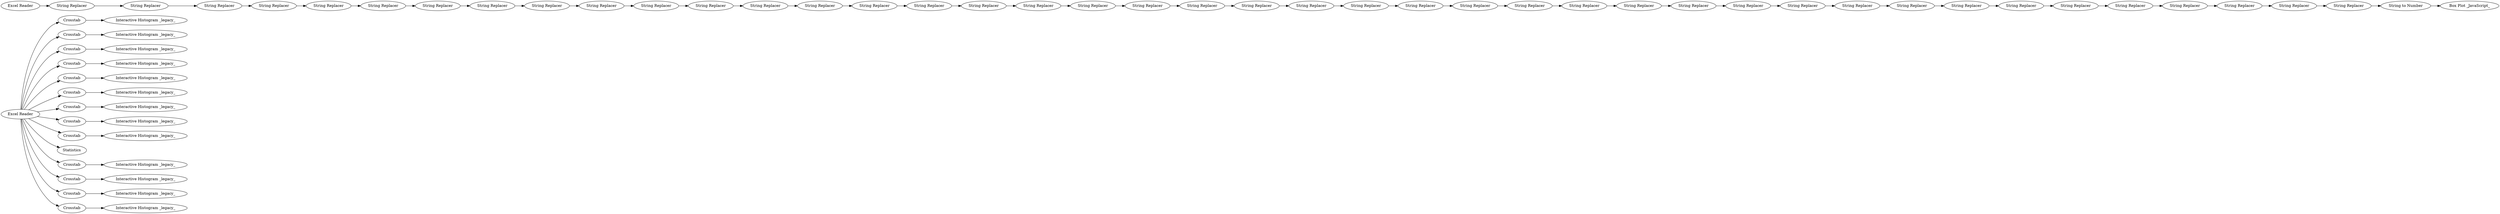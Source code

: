 digraph {
	"8417815722496133230_18" [label="Interactive Histogram _legacy_"]
	"8417815722496133230_15" [label=Crosstab]
	"8417815722496133230_59" [label="String Replacer"]
	"8417815722496133230_6" [label=Crosstab]
	"8417815722496133230_19" [label="Interactive Histogram _legacy_"]
	"8417815722496133230_17" [label="Interactive Histogram _legacy_"]
	"8417815722496133230_44" [label="Excel Reader"]
	"8417815722496133230_52" [label="String Replacer"]
	"8417815722496133230_11" [label="Interactive Histogram _legacy_"]
	"8417815722496133230_21" [label=Crosstab]
	"8417815722496133230_69" [label="String Replacer"]
	"8417815722496133230_8" [label=Crosstab]
	"8417815722496133230_82" [label="String Replacer"]
	"8417815722496133230_1" [label="Excel Reader"]
	"8417815722496133230_10" [label=Crosstab]
	"8417815722496133230_24" [label=Crosstab]
	"8417815722496133230_7" [label=Crosstab]
	"8417815722496133230_43" [label="String Replacer"]
	"8417815722496133230_25" [label="Interactive Histogram _legacy_"]
	"8417815722496133230_53" [label="String Replacer"]
	"8417815722496133230_46" [label="String Replacer"]
	"8417815722496133230_80" [label="String Replacer"]
	"8417815722496133230_14" [label="Interactive Histogram _legacy_"]
	"8417815722496133230_72" [label="String Replacer"]
	"8417815722496133230_20" [label="Interactive Histogram _legacy_"]
	"8417815722496133230_83" [label="String Replacer"]
	"8417815722496133230_16" [label="Interactive Histogram _legacy_"]
	"8417815722496133230_56" [label="String Replacer"]
	"8417815722496133230_67" [label="String Replacer"]
	"8417815722496133230_12" [label="Interactive Histogram _legacy_"]
	"8417815722496133230_87" [label="Box Plot _JavaScript_"]
	"8417815722496133230_73" [label="String Replacer"]
	"8417815722496133230_71" [label="String Replacer"]
	"8417815722496133230_77" [label="String Replacer"]
	"8417815722496133230_49" [label="String Replacer"]
	"8417815722496133230_79" [label="String Replacer"]
	"8417815722496133230_4" [label=Crosstab]
	"8417815722496133230_86" [label="String to Number"]
	"8417815722496133230_5" [label=Crosstab]
	"8417815722496133230_26" [label="Interactive Histogram _legacy_"]
	"8417815722496133230_28" [label=Statistics]
	"8417815722496133230_57" [label="String Replacer"]
	"8417815722496133230_3" [label="Interactive Histogram _legacy_"]
	"8417815722496133230_63" [label="String Replacer"]
	"8417815722496133230_54" [label="String Replacer"]
	"8417815722496133230_50" [label="String Replacer"]
	"8417815722496133230_66" [label="String Replacer"]
	"8417815722496133230_84" [label="String Replacer"]
	"8417815722496133230_64" [label="String Replacer"]
	"8417815722496133230_27" [label="Interactive Histogram _legacy_"]
	"8417815722496133230_45" [label="String Replacer"]
	"8417815722496133230_47" [label="String Replacer"]
	"8417815722496133230_22" [label=Crosstab]
	"8417815722496133230_62" [label="String Replacer"]
	"8417815722496133230_70" [label="String Replacer"]
	"8417815722496133230_65" [label="String Replacer"]
	"8417815722496133230_75" [label="String Replacer"]
	"8417815722496133230_81" [label="String Replacer"]
	"8417815722496133230_85" [label="String Replacer"]
	"8417815722496133230_55" [label="String Replacer"]
	"8417815722496133230_60" [label="String Replacer"]
	"8417815722496133230_74" [label="String Replacer"]
	"8417815722496133230_13" [label="Interactive Histogram _legacy_"]
	"8417815722496133230_76" [label="String Replacer"]
	"8417815722496133230_68" [label="String Replacer"]
	"8417815722496133230_23" [label=Crosstab]
	"8417815722496133230_78" [label="String Replacer"]
	"8417815722496133230_51" [label="String Replacer"]
	"8417815722496133230_9" [label=Crosstab]
	"8417815722496133230_58" [label="String Replacer"]
	"8417815722496133230_61" [label="String Replacer"]
	"8417815722496133230_2" [label=Crosstab]
	"8417815722496133230_48" [label="String Replacer"]
	"8417815722496133230_21" -> "8417815722496133230_20"
	"8417815722496133230_75" -> "8417815722496133230_76"
	"8417815722496133230_57" -> "8417815722496133230_58"
	"8417815722496133230_85" -> "8417815722496133230_86"
	"8417815722496133230_1" -> "8417815722496133230_7"
	"8417815722496133230_76" -> "8417815722496133230_77"
	"8417815722496133230_1" -> "8417815722496133230_22"
	"8417815722496133230_78" -> "8417815722496133230_79"
	"8417815722496133230_7" -> "8417815722496133230_14"
	"8417815722496133230_84" -> "8417815722496133230_85"
	"8417815722496133230_8" -> "8417815722496133230_17"
	"8417815722496133230_73" -> "8417815722496133230_74"
	"8417815722496133230_44" -> "8417815722496133230_43"
	"8417815722496133230_10" -> "8417815722496133230_19"
	"8417815722496133230_54" -> "8417815722496133230_55"
	"8417815722496133230_1" -> "8417815722496133230_15"
	"8417815722496133230_64" -> "8417815722496133230_65"
	"8417815722496133230_71" -> "8417815722496133230_72"
	"8417815722496133230_6" -> "8417815722496133230_13"
	"8417815722496133230_74" -> "8417815722496133230_75"
	"8417815722496133230_69" -> "8417815722496133230_70"
	"8417815722496133230_1" -> "8417815722496133230_2"
	"8417815722496133230_81" -> "8417815722496133230_82"
	"8417815722496133230_61" -> "8417815722496133230_62"
	"8417815722496133230_2" -> "8417815722496133230_3"
	"8417815722496133230_79" -> "8417815722496133230_80"
	"8417815722496133230_67" -> "8417815722496133230_68"
	"8417815722496133230_1" -> "8417815722496133230_21"
	"8417815722496133230_86" -> "8417815722496133230_87"
	"8417815722496133230_47" -> "8417815722496133230_48"
	"8417815722496133230_1" -> "8417815722496133230_23"
	"8417815722496133230_82" -> "8417815722496133230_83"
	"8417815722496133230_1" -> "8417815722496133230_5"
	"8417815722496133230_45" -> "8417815722496133230_46"
	"8417815722496133230_24" -> "8417815722496133230_27"
	"8417815722496133230_65" -> "8417815722496133230_66"
	"8417815722496133230_63" -> "8417815722496133230_64"
	"8417815722496133230_9" -> "8417815722496133230_18"
	"8417815722496133230_51" -> "8417815722496133230_52"
	"8417815722496133230_49" -> "8417815722496133230_50"
	"8417815722496133230_59" -> "8417815722496133230_60"
	"8417815722496133230_53" -> "8417815722496133230_54"
	"8417815722496133230_43" -> "8417815722496133230_45"
	"8417815722496133230_1" -> "8417815722496133230_28"
	"8417815722496133230_46" -> "8417815722496133230_47"
	"8417815722496133230_48" -> "8417815722496133230_49"
	"8417815722496133230_1" -> "8417815722496133230_10"
	"8417815722496133230_22" -> "8417815722496133230_25"
	"8417815722496133230_1" -> "8417815722496133230_9"
	"8417815722496133230_58" -> "8417815722496133230_59"
	"8417815722496133230_68" -> "8417815722496133230_69"
	"8417815722496133230_1" -> "8417815722496133230_4"
	"8417815722496133230_50" -> "8417815722496133230_51"
	"8417815722496133230_62" -> "8417815722496133230_63"
	"8417815722496133230_1" -> "8417815722496133230_6"
	"8417815722496133230_5" -> "8417815722496133230_12"
	"8417815722496133230_60" -> "8417815722496133230_61"
	"8417815722496133230_4" -> "8417815722496133230_11"
	"8417815722496133230_83" -> "8417815722496133230_84"
	"8417815722496133230_66" -> "8417815722496133230_67"
	"8417815722496133230_70" -> "8417815722496133230_71"
	"8417815722496133230_52" -> "8417815722496133230_53"
	"8417815722496133230_1" -> "8417815722496133230_8"
	"8417815722496133230_77" -> "8417815722496133230_78"
	"8417815722496133230_80" -> "8417815722496133230_81"
	"8417815722496133230_56" -> "8417815722496133230_57"
	"8417815722496133230_72" -> "8417815722496133230_73"
	"8417815722496133230_1" -> "8417815722496133230_24"
	"8417815722496133230_55" -> "8417815722496133230_56"
	"8417815722496133230_15" -> "8417815722496133230_16"
	"8417815722496133230_23" -> "8417815722496133230_26"
	rankdir=LR
}
